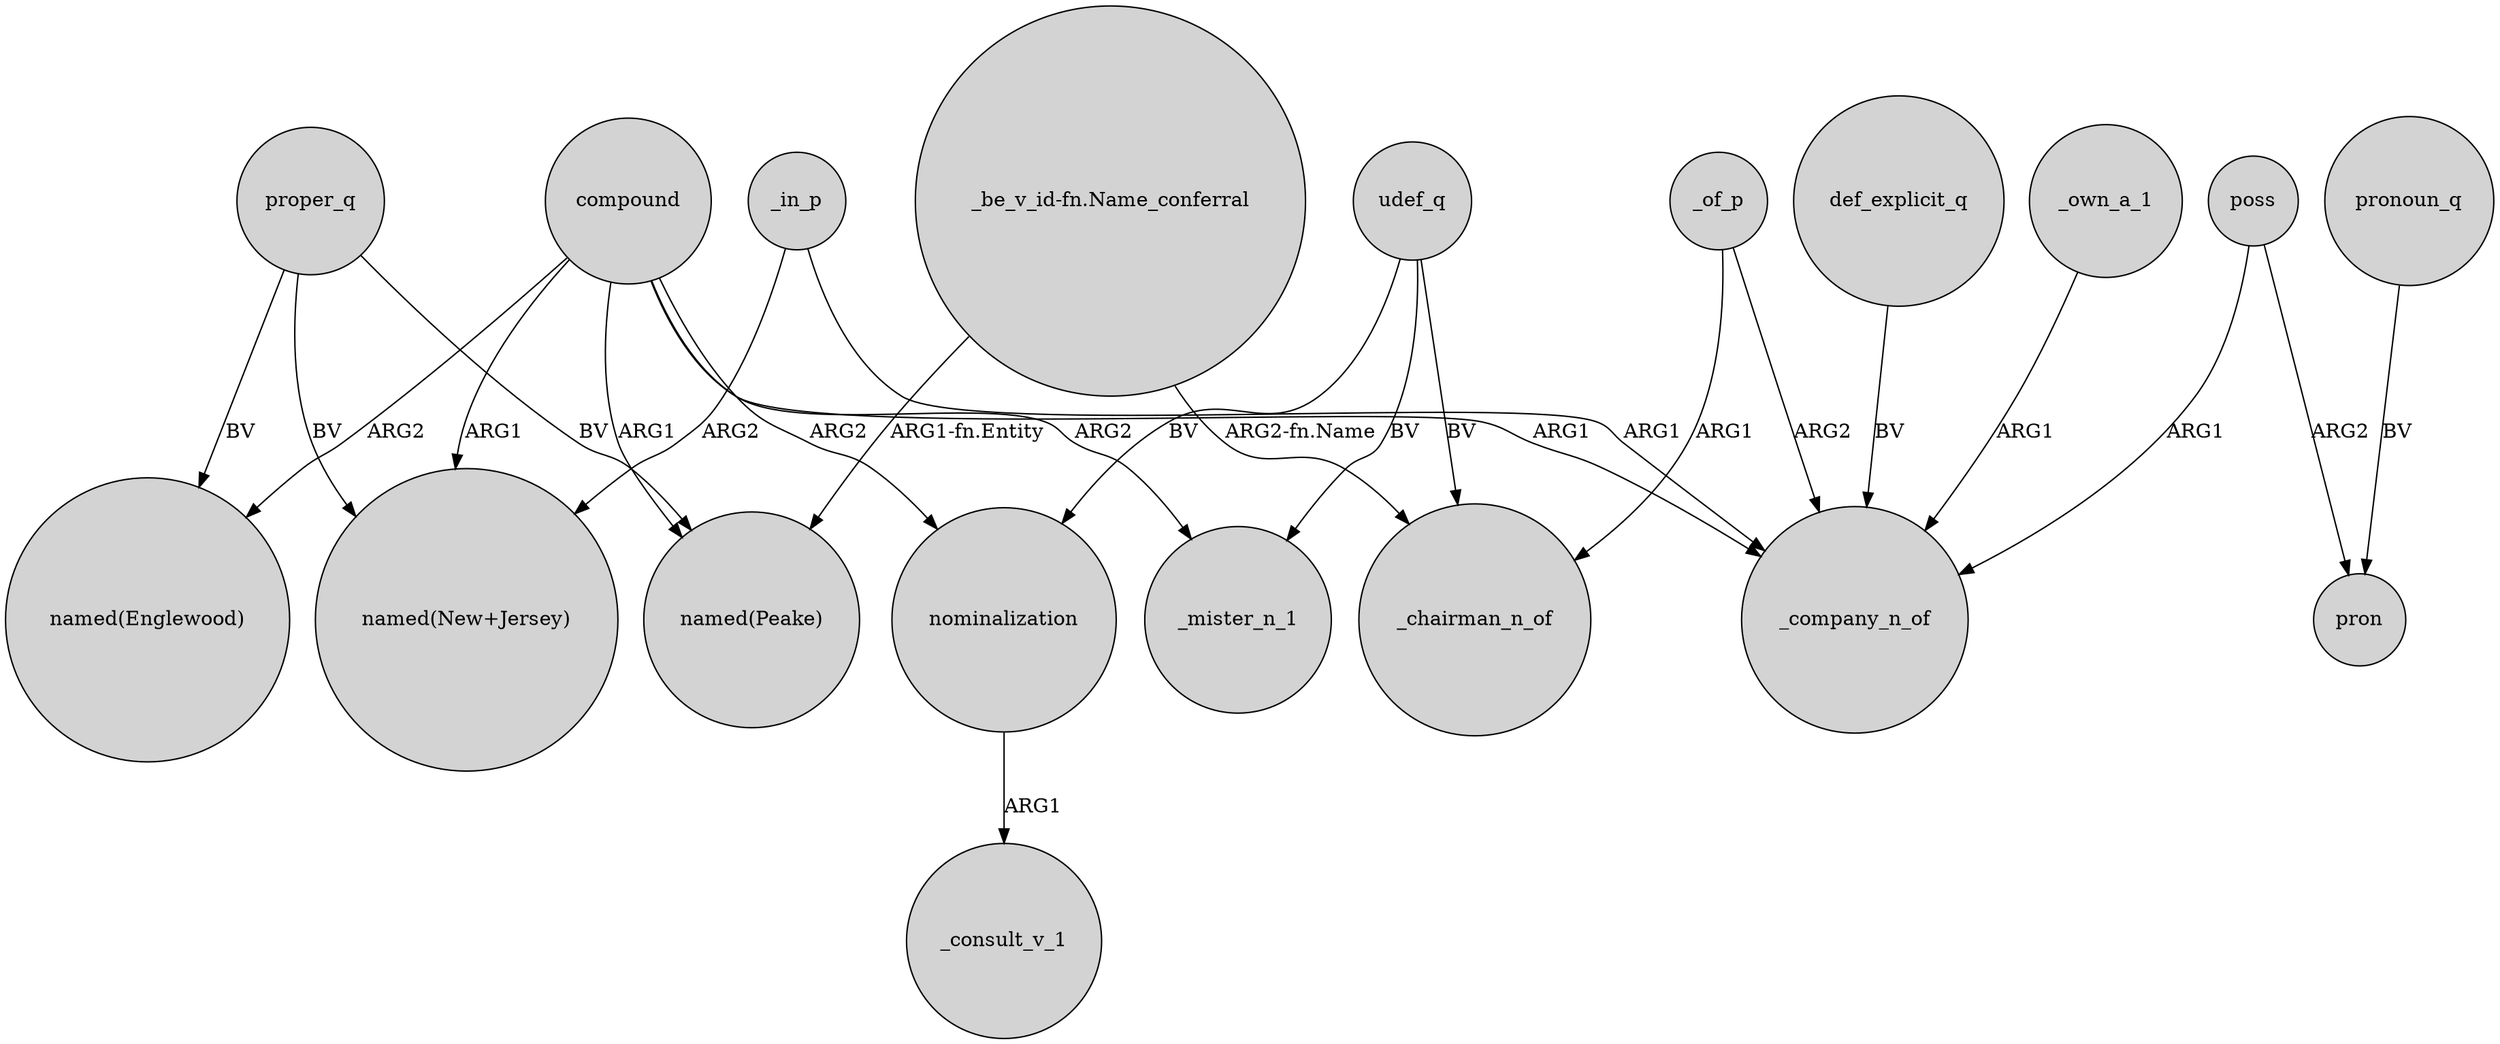 digraph {
	node [shape=circle style=filled]
	proper_q -> "named(New+Jersey)" [label=BV]
	compound -> _mister_n_1 [label=ARG2]
	udef_q -> _chairman_n_of [label=BV]
	compound -> "named(New+Jersey)" [label=ARG1]
	udef_q -> nominalization [label=BV]
	"_be_v_id-fn.Name_conferral" -> "named(Peake)" [label="ARG1-fn.Entity"]
	_in_p -> _company_n_of [label=ARG1]
	_own_a_1 -> _company_n_of [label=ARG1]
	compound -> _company_n_of [label=ARG1]
	compound -> "named(Englewood)" [label=ARG2]
	_in_p -> "named(New+Jersey)" [label=ARG2]
	udef_q -> _mister_n_1 [label=BV]
	compound -> nominalization [label=ARG2]
	pronoun_q -> pron [label=BV]
	poss -> pron [label=ARG2]
	nominalization -> _consult_v_1 [label=ARG1]
	_of_p -> _chairman_n_of [label=ARG1]
	"_be_v_id-fn.Name_conferral" -> _chairman_n_of [label="ARG2-fn.Name"]
	_of_p -> _company_n_of [label=ARG2]
	compound -> "named(Peake)" [label=ARG1]
	poss -> _company_n_of [label=ARG1]
	def_explicit_q -> _company_n_of [label=BV]
	proper_q -> "named(Englewood)" [label=BV]
	proper_q -> "named(Peake)" [label=BV]
}
